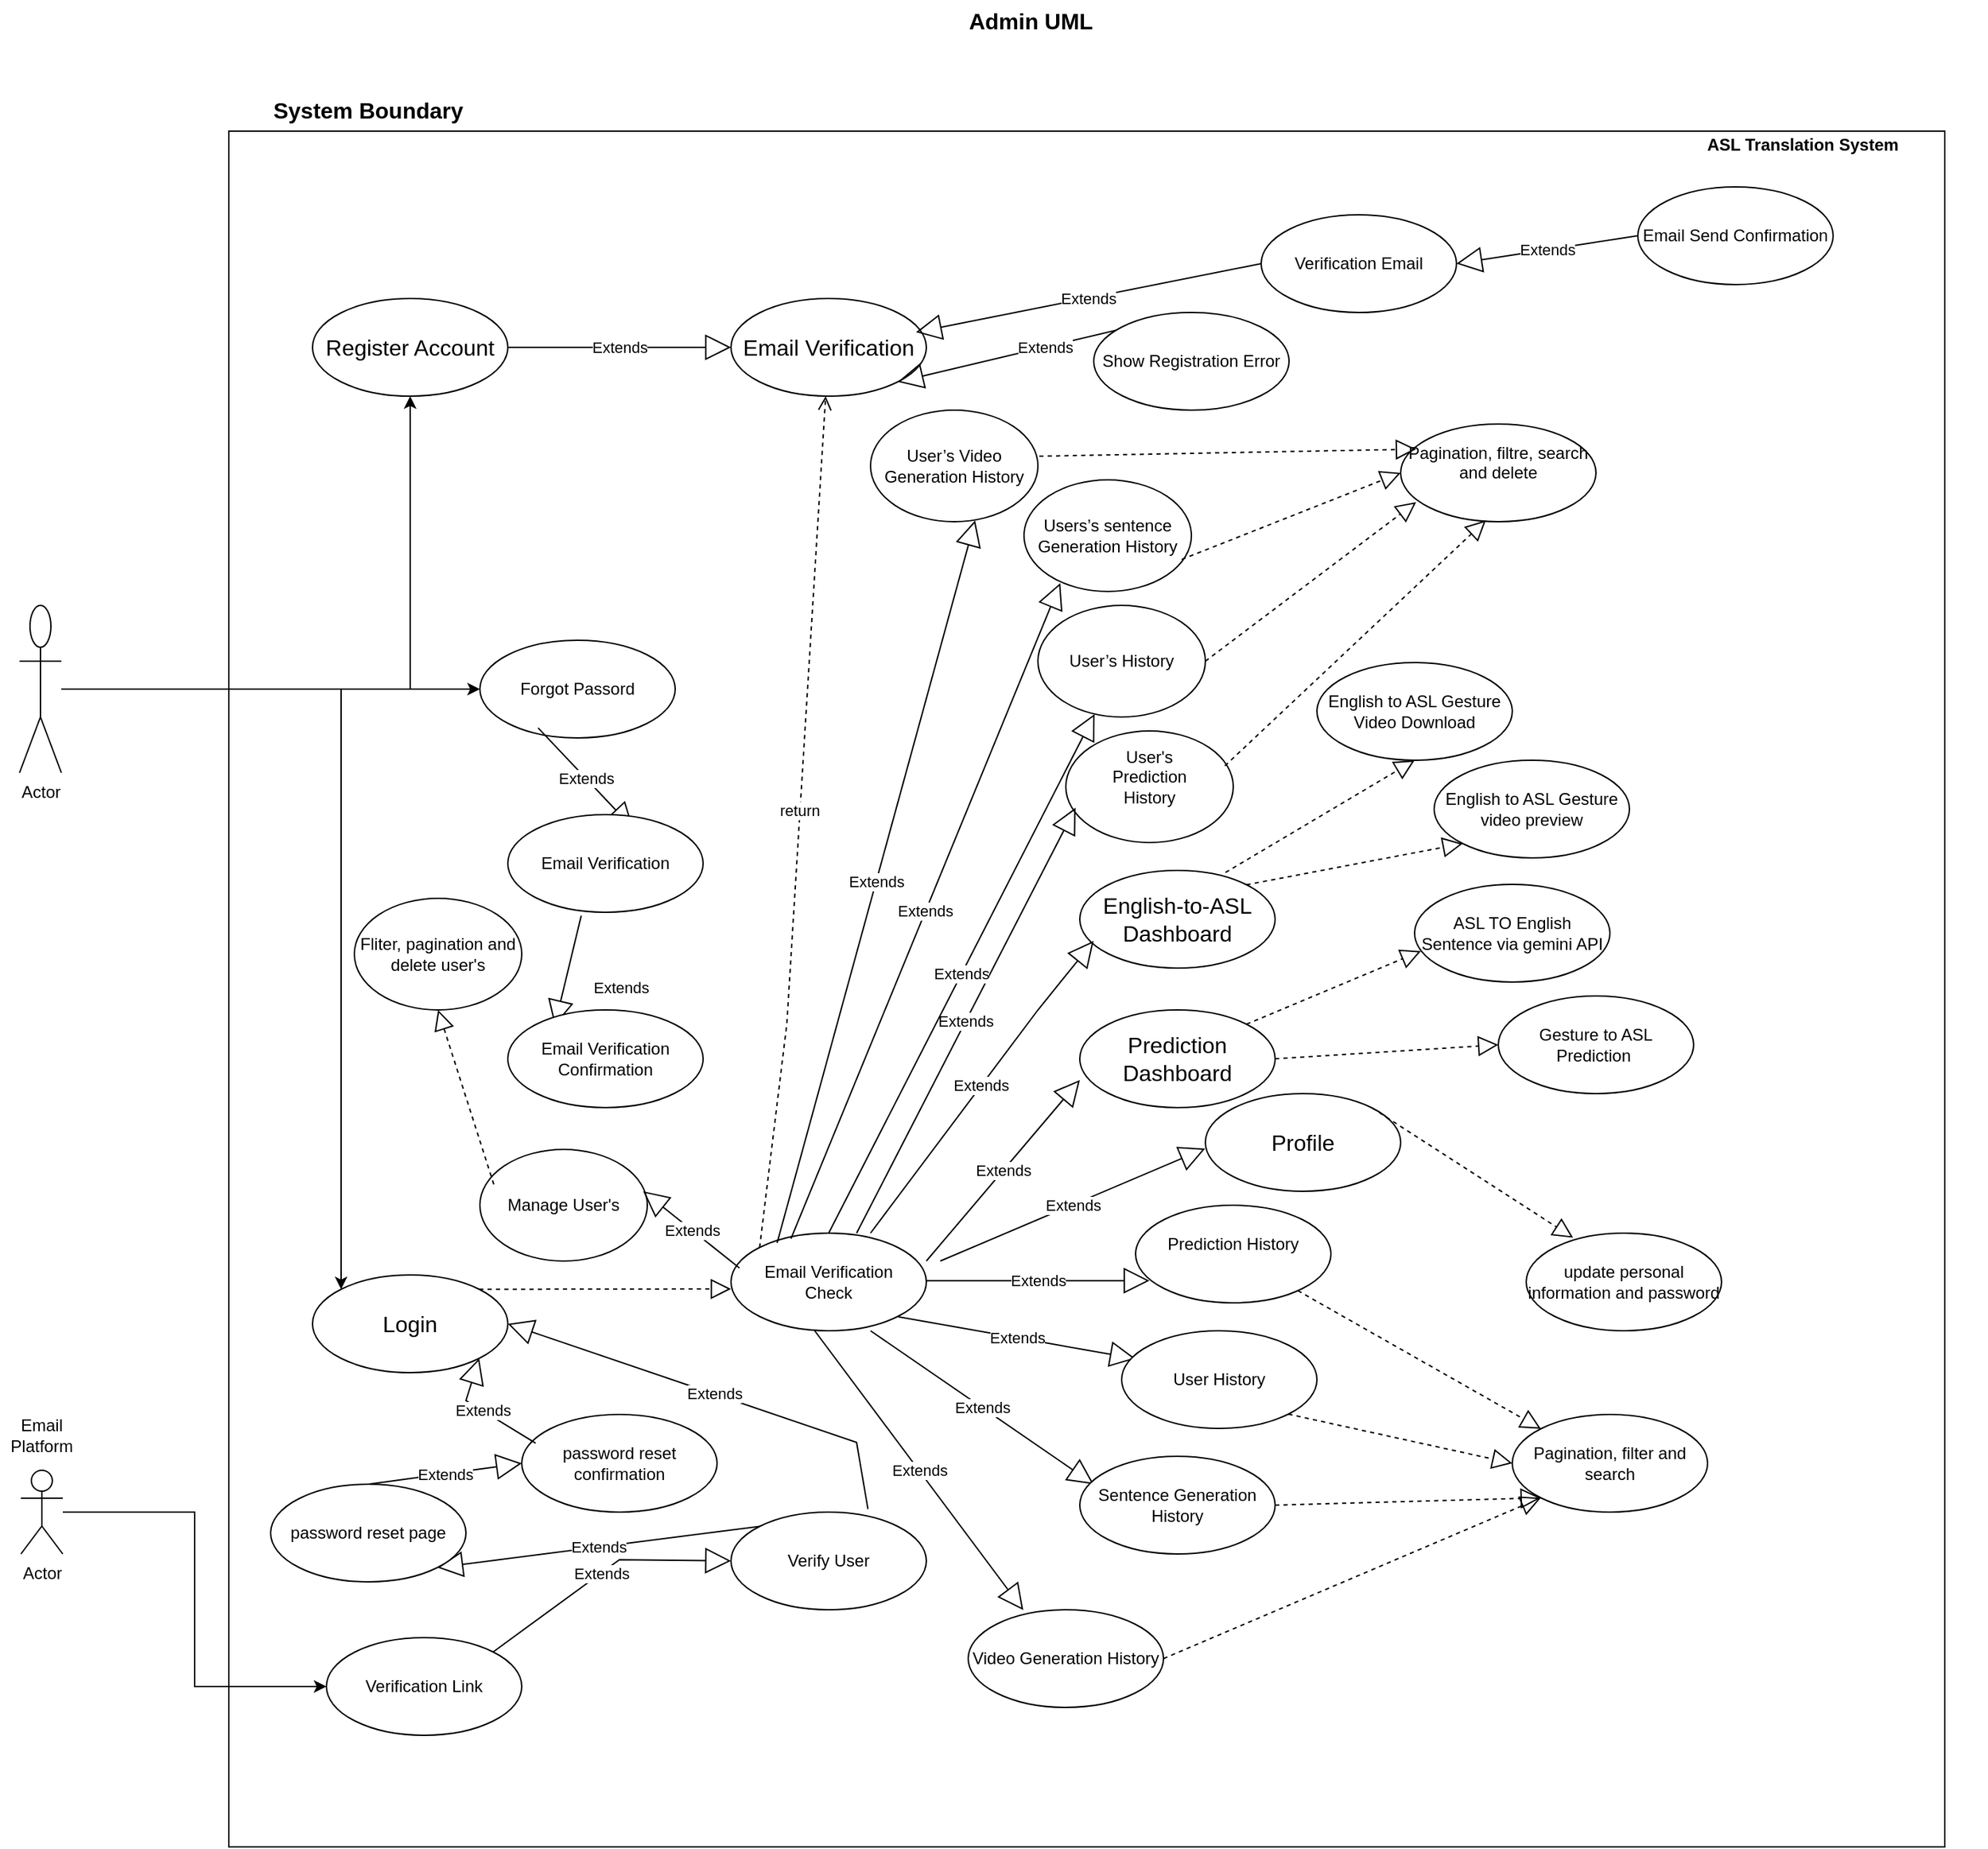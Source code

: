 <mxfile version="26.2.13">
  <diagram name="Advanced User Use Case" id="advanced-user-case">
    <mxGraphModel dx="2181" dy="2100" grid="1" gridSize="10" guides="1" tooltips="1" connect="1" arrows="1" fold="1" page="1" pageScale="1" pageWidth="827" pageHeight="1169" math="0" shadow="0">
      <root>
        <mxCell id="0" />
        <mxCell id="1" parent="0" />
        <mxCell id="LVZY9OK_TpER_lkOl7NO-1012" value="" style="whiteSpace=wrap;html=1;aspect=fixed;glass=0;fillColor=none;" parent="1" vertex="1">
          <mxGeometry x="-520" y="-520" width="1230" height="1230" as="geometry" />
        </mxCell>
        <mxCell id="LVZY9OK_TpER_lkOl7NO-1013" value="&lt;b&gt;ASL Translation System&amp;nbsp;&lt;/b&gt;" style="text;html=1;align=center;verticalAlign=middle;whiteSpace=wrap;rounded=0;" parent="1" vertex="1">
          <mxGeometry x="480" y="-530" width="260" height="40" as="geometry" />
        </mxCell>
        <mxCell id="LVZY9OK_TpER_lkOl7NO-1014" value="&lt;b&gt;&lt;font style=&quot;font-size: 16px;&quot;&gt;System Boundary&lt;/font&gt;&lt;/b&gt;" style="text;html=1;align=center;verticalAlign=middle;whiteSpace=wrap;rounded=0;" parent="1" vertex="1">
          <mxGeometry x="-530" y="-550" width="220" height="30" as="geometry" />
        </mxCell>
        <mxCell id="LVZY9OK_TpER_lkOl7NO-1015" value="&lt;b&gt;&lt;font style=&quot;font-size: 16px;&quot;&gt;Admin UML&lt;/font&gt;&lt;/b&gt;" style="text;html=1;align=center;verticalAlign=middle;whiteSpace=wrap;rounded=0;" parent="1" vertex="1">
          <mxGeometry x="-20" y="-614" width="150" height="30" as="geometry" />
        </mxCell>
        <mxCell id="LVZY9OK_TpER_lkOl7NO-1038" style="edgeStyle=orthogonalEdgeStyle;rounded=0;orthogonalLoop=1;jettySize=auto;html=1;entryX=0.5;entryY=1;entryDx=0;entryDy=0;" parent="1" source="LVZY9OK_TpER_lkOl7NO-1016" target="LVZY9OK_TpER_lkOl7NO-1034" edge="1">
          <mxGeometry relative="1" as="geometry" />
        </mxCell>
        <mxCell id="LVZY9OK_TpER_lkOl7NO-1039" style="edgeStyle=orthogonalEdgeStyle;rounded=0;orthogonalLoop=1;jettySize=auto;html=1;entryX=0;entryY=0;entryDx=0;entryDy=0;" parent="1" source="LVZY9OK_TpER_lkOl7NO-1016" target="LVZY9OK_TpER_lkOl7NO-1035" edge="1">
          <mxGeometry relative="1" as="geometry" />
        </mxCell>
        <mxCell id="LVZY9OK_TpER_lkOl7NO-1093" style="edgeStyle=orthogonalEdgeStyle;rounded=0;orthogonalLoop=1;jettySize=auto;html=1;" parent="1" source="LVZY9OK_TpER_lkOl7NO-1016" target="LVZY9OK_TpER_lkOl7NO-1092" edge="1">
          <mxGeometry relative="1" as="geometry" />
        </mxCell>
        <mxCell id="LVZY9OK_TpER_lkOl7NO-1016" value="Actor" style="shape=umlActor;verticalLabelPosition=bottom;verticalAlign=top;html=1;outlineConnect=0;" parent="1" vertex="1">
          <mxGeometry x="-670" y="-180" width="30" height="120" as="geometry" />
        </mxCell>
        <mxCell id="LVZY9OK_TpER_lkOl7NO-1034" value="&lt;span style=&quot;text-align: start; font-size: medium;&quot;&gt;Register Account&lt;/span&gt;" style="ellipse;whiteSpace=wrap;html=1;" parent="1" vertex="1">
          <mxGeometry x="-460" y="-400" width="140" height="70" as="geometry" />
        </mxCell>
        <mxCell id="LVZY9OK_TpER_lkOl7NO-1035" value="&lt;span style=&quot;text-align: start; font-size: medium;&quot;&gt;Login&lt;/span&gt;" style="ellipse;whiteSpace=wrap;html=1;" parent="1" vertex="1">
          <mxGeometry x="-460" y="300" width="140" height="70" as="geometry" />
        </mxCell>
        <mxCell id="LVZY9OK_TpER_lkOl7NO-1036" value="Extends" style="endArrow=block;endSize=16;endFill=0;html=1;rounded=0;entryX=0;entryY=0.5;entryDx=0;entryDy=0;exitX=1;exitY=0.5;exitDx=0;exitDy=0;" parent="1" source="LVZY9OK_TpER_lkOl7NO-1034" target="LVZY9OK_TpER_lkOl7NO-1037" edge="1">
          <mxGeometry width="160" relative="1" as="geometry">
            <mxPoint x="-320" y="-365.91" as="sourcePoint" />
            <mxPoint x="-160" y="-365.91" as="targetPoint" />
          </mxGeometry>
        </mxCell>
        <mxCell id="LVZY9OK_TpER_lkOl7NO-1037" value="&lt;span style=&quot;text-align: start; font-size: medium;&quot;&gt;Email Verification&lt;/span&gt;" style="ellipse;whiteSpace=wrap;html=1;" parent="1" vertex="1">
          <mxGeometry x="-160" y="-400" width="140" height="70" as="geometry" />
        </mxCell>
        <mxCell id="LVZY9OK_TpER_lkOl7NO-1040" value="Extends" style="endArrow=block;endSize=16;endFill=0;html=1;rounded=0;exitX=0;exitY=0.5;exitDx=0;exitDy=0;entryX=0.947;entryY=0.345;entryDx=0;entryDy=0;entryPerimeter=0;" parent="1" source="LVZY9OK_TpER_lkOl7NO-1041" target="LVZY9OK_TpER_lkOl7NO-1037" edge="1">
          <mxGeometry width="160" relative="1" as="geometry">
            <mxPoint x="229.83" y="-420" as="sourcePoint" />
            <mxPoint x="-20" y="-380.49" as="targetPoint" />
            <Array as="points" />
          </mxGeometry>
        </mxCell>
        <mxCell id="LVZY9OK_TpER_lkOl7NO-1041" value="Verification Email" style="ellipse;whiteSpace=wrap;html=1;" parent="1" vertex="1">
          <mxGeometry x="220" y="-460" width="140" height="70" as="geometry" />
        </mxCell>
        <mxCell id="LVZY9OK_TpER_lkOl7NO-1042" value="Extends" style="endArrow=block;endSize=16;endFill=0;html=1;rounded=0;exitX=0.5;exitY=0;exitDx=0;exitDy=0;entryX=1;entryY=1;entryDx=0;entryDy=0;" parent="1" source="LVZY9OK_TpER_lkOl7NO-1043" target="LVZY9OK_TpER_lkOl7NO-1037" edge="1">
          <mxGeometry width="160" relative="1" as="geometry">
            <mxPoint y="-140" as="sourcePoint" />
            <mxPoint x="-30" y="-350" as="targetPoint" />
            <Array as="points" />
          </mxGeometry>
        </mxCell>
        <mxCell id="LVZY9OK_TpER_lkOl7NO-1043" value="Show Registration Error" style="ellipse;whiteSpace=wrap;html=1;" parent="1" vertex="1">
          <mxGeometry x="100" y="-390" width="140" height="70" as="geometry" />
        </mxCell>
        <mxCell id="LVZY9OK_TpER_lkOl7NO-1044" value="Extends" style="endArrow=block;endSize=16;endFill=0;html=1;rounded=0;entryX=1;entryY=0.5;entryDx=0;entryDy=0;exitX=0;exitY=0.5;exitDx=0;exitDy=0;" parent="1" source="LVZY9OK_TpER_lkOl7NO-1045" target="LVZY9OK_TpER_lkOl7NO-1041" edge="1">
          <mxGeometry width="160" relative="1" as="geometry">
            <mxPoint x="490" y="-450" as="sourcePoint" />
            <mxPoint x="360" y="-430.49" as="targetPoint" />
            <Array as="points" />
          </mxGeometry>
        </mxCell>
        <mxCell id="LVZY9OK_TpER_lkOl7NO-1045" value="Email Send Confirmation" style="ellipse;whiteSpace=wrap;html=1;" parent="1" vertex="1">
          <mxGeometry x="490" y="-480" width="140" height="70" as="geometry" />
        </mxCell>
        <mxCell id="LVZY9OK_TpER_lkOl7NO-1051" style="edgeStyle=orthogonalEdgeStyle;rounded=0;orthogonalLoop=1;jettySize=auto;html=1;entryX=0;entryY=0.5;entryDx=0;entryDy=0;" parent="1" source="LVZY9OK_TpER_lkOl7NO-1046" target="LVZY9OK_TpER_lkOl7NO-1050" edge="1">
          <mxGeometry relative="1" as="geometry" />
        </mxCell>
        <mxCell id="LVZY9OK_TpER_lkOl7NO-1046" value="Actor" style="shape=umlActor;verticalLabelPosition=bottom;verticalAlign=top;html=1;" parent="1" vertex="1">
          <mxGeometry x="-669" y="440" width="30" height="60" as="geometry" />
        </mxCell>
        <mxCell id="LVZY9OK_TpER_lkOl7NO-1049" value="Email Platform" style="text;html=1;align=center;verticalAlign=middle;whiteSpace=wrap;rounded=0;" parent="1" vertex="1">
          <mxGeometry x="-684" y="400" width="60" height="30" as="geometry" />
        </mxCell>
        <mxCell id="LVZY9OK_TpER_lkOl7NO-1050" value="Verification Link" style="ellipse;whiteSpace=wrap;html=1;" parent="1" vertex="1">
          <mxGeometry x="-450" y="560" width="140" height="70" as="geometry" />
        </mxCell>
        <mxCell id="LVZY9OK_TpER_lkOl7NO-1052" value="Extends" style="endArrow=block;endSize=16;endFill=0;html=1;rounded=0;exitX=1;exitY=0;exitDx=0;exitDy=0;entryX=0;entryY=0.5;entryDx=0;entryDy=0;" parent="1" source="LVZY9OK_TpER_lkOl7NO-1050" target="LVZY9OK_TpER_lkOl7NO-1053" edge="1">
          <mxGeometry width="160" relative="1" as="geometry">
            <mxPoint x="-320" y="504.09" as="sourcePoint" />
            <mxPoint x="-160" y="504.09" as="targetPoint" />
            <Array as="points">
              <mxPoint x="-240" y="504.09" />
            </Array>
          </mxGeometry>
        </mxCell>
        <mxCell id="LVZY9OK_TpER_lkOl7NO-1053" value="Verify User" style="ellipse;whiteSpace=wrap;html=1;" parent="1" vertex="1">
          <mxGeometry x="-160" y="470" width="140" height="70" as="geometry" />
        </mxCell>
        <mxCell id="LVZY9OK_TpER_lkOl7NO-1054" value="Extends" style="endArrow=block;endSize=16;endFill=0;html=1;rounded=0;exitX=0.701;exitY=-0.031;exitDx=0;exitDy=0;exitPerimeter=0;entryX=1;entryY=0.5;entryDx=0;entryDy=0;" parent="1" source="LVZY9OK_TpER_lkOl7NO-1053" target="LVZY9OK_TpER_lkOl7NO-1035" edge="1">
          <mxGeometry width="160" relative="1" as="geometry">
            <mxPoint x="-270" y="360" as="sourcePoint" />
            <mxPoint x="-120" y="360" as="targetPoint" />
            <Array as="points">
              <mxPoint x="-70" y="420" />
            </Array>
          </mxGeometry>
        </mxCell>
        <mxCell id="LVZY9OK_TpER_lkOl7NO-1055" value="" style="endArrow=block;dashed=1;endFill=0;endSize=12;html=1;rounded=0;exitX=1;exitY=0;exitDx=0;exitDy=0;" parent="1" source="LVZY9OK_TpER_lkOl7NO-1035" edge="1">
          <mxGeometry width="160" relative="1" as="geometry">
            <mxPoint x="-320" y="310" as="sourcePoint" />
            <mxPoint x="-160" y="310" as="targetPoint" />
          </mxGeometry>
        </mxCell>
        <mxCell id="LVZY9OK_TpER_lkOl7NO-1056" value="Email Verification&lt;div&gt;Check&lt;/div&gt;" style="ellipse;whiteSpace=wrap;html=1;" parent="1" vertex="1">
          <mxGeometry x="-160" y="270" width="140" height="70" as="geometry" />
        </mxCell>
        <mxCell id="LVZY9OK_TpER_lkOl7NO-1057" value="return" style="html=1;verticalAlign=bottom;endArrow=open;dashed=1;endSize=8;curved=0;rounded=0;exitX=0;exitY=0;exitDx=0;exitDy=0;" parent="1" source="LVZY9OK_TpER_lkOl7NO-1056" target="LVZY9OK_TpER_lkOl7NO-1037" edge="1">
          <mxGeometry relative="1" as="geometry">
            <mxPoint x="100" y="150" as="sourcePoint" />
            <mxPoint x="90" y="150" as="targetPoint" />
            <Array as="points">
              <mxPoint x="-120" y="120" />
            </Array>
          </mxGeometry>
        </mxCell>
        <mxCell id="LVZY9OK_TpER_lkOl7NO-1059" value="Extends" style="endArrow=block;endSize=16;endFill=0;html=1;rounded=0;" parent="1" edge="1">
          <mxGeometry width="160" relative="1" as="geometry">
            <mxPoint x="-20" y="304.09" as="sourcePoint" />
            <mxPoint x="140" y="304.09" as="targetPoint" />
          </mxGeometry>
        </mxCell>
        <mxCell id="LVZY9OK_TpER_lkOl7NO-1060" value="&lt;span style=&quot;text-align: start; font-size: medium;&quot;&gt;Profile&lt;/span&gt;" style="ellipse;whiteSpace=wrap;html=1;" parent="1" vertex="1">
          <mxGeometry x="180" y="170" width="140" height="70" as="geometry" />
        </mxCell>
        <mxCell id="LVZY9OK_TpER_lkOl7NO-1063" value="Extends" style="endArrow=block;endSize=16;endFill=0;html=1;rounded=0;entryX=0.496;entryY=0.553;entryDx=0;entryDy=0;entryPerimeter=0;" parent="1" target="LVZY9OK_TpER_lkOl7NO-1012" edge="1">
          <mxGeometry width="160" relative="1" as="geometry">
            <mxPoint x="-20" y="290" as="sourcePoint" />
            <mxPoint x="140" y="290" as="targetPoint" />
          </mxGeometry>
        </mxCell>
        <mxCell id="LVZY9OK_TpER_lkOl7NO-1064" value="&lt;div style=&quot;&quot;&gt;&lt;font size=&quot;3&quot;&gt;Prediction Dashboard&lt;/font&gt;&lt;/div&gt;" style="ellipse;whiteSpace=wrap;html=1;align=center;" parent="1" vertex="1">
          <mxGeometry x="90" y="110" width="140" height="70" as="geometry" />
        </mxCell>
        <mxCell id="LVZY9OK_TpER_lkOl7NO-1065" value="Extends" style="endArrow=block;endSize=16;endFill=0;html=1;rounded=0;" parent="1" edge="1">
          <mxGeometry width="160" relative="1" as="geometry">
            <mxPoint x="-40" y="330" as="sourcePoint" />
            <mxPoint x="130" y="360" as="targetPoint" />
          </mxGeometry>
        </mxCell>
        <mxCell id="LVZY9OK_TpER_lkOl7NO-1066" value="&lt;span style=&quot;font-size: medium;&quot;&gt;English-to-ASL Dashboard&lt;/span&gt;" style="ellipse;whiteSpace=wrap;html=1;align=center;" parent="1" vertex="1">
          <mxGeometry x="90" y="10" width="140" height="70" as="geometry" />
        </mxCell>
        <mxCell id="LVZY9OK_TpER_lkOl7NO-1067" value="Extends" style="endArrow=block;endSize=16;endFill=0;html=1;rounded=0;entryX=0.569;entryY=0.593;entryDx=0;entryDy=0;entryPerimeter=0;" parent="1" target="LVZY9OK_TpER_lkOl7NO-1012" edge="1">
          <mxGeometry width="160" relative="1" as="geometry">
            <mxPoint x="-10" y="290" as="sourcePoint" />
            <mxPoint x="80" y="250" as="targetPoint" />
          </mxGeometry>
        </mxCell>
        <mxCell id="LVZY9OK_TpER_lkOl7NO-1068" value="Prediction History&lt;div&gt;&lt;br&gt;&lt;/div&gt;" style="ellipse;whiteSpace=wrap;html=1;" parent="1" vertex="1">
          <mxGeometry x="130" y="250" width="140" height="70" as="geometry" />
        </mxCell>
        <mxCell id="LVZY9OK_TpER_lkOl7NO-1069" value="Extends" style="endArrow=block;endSize=16;endFill=0;html=1;rounded=0;entryX=0.504;entryY=0.472;entryDx=0;entryDy=0;entryPerimeter=0;" parent="1" target="LVZY9OK_TpER_lkOl7NO-1012" edge="1">
          <mxGeometry width="160" relative="1" as="geometry">
            <mxPoint x="-60" y="270" as="sourcePoint" />
            <mxPoint x="50" y="140" as="targetPoint" />
            <Array as="points">
              <mxPoint x="60" y="110" />
            </Array>
          </mxGeometry>
        </mxCell>
        <mxCell id="LVZY9OK_TpER_lkOl7NO-1070" value="User History" style="ellipse;whiteSpace=wrap;html=1;" parent="1" vertex="1">
          <mxGeometry x="120" y="340" width="140" height="70" as="geometry" />
        </mxCell>
        <mxCell id="LVZY9OK_TpER_lkOl7NO-1071" value="Extends" style="endArrow=block;endSize=16;endFill=0;html=1;rounded=0;" parent="1" edge="1">
          <mxGeometry width="160" relative="1" as="geometry">
            <mxPoint x="-60" y="340" as="sourcePoint" />
            <mxPoint x="100" y="450" as="targetPoint" />
          </mxGeometry>
        </mxCell>
        <mxCell id="LVZY9OK_TpER_lkOl7NO-1072" value="Sentence Generation History" style="ellipse;whiteSpace=wrap;html=1;" parent="1" vertex="1">
          <mxGeometry x="90" y="430" width="140" height="70" as="geometry" />
        </mxCell>
        <mxCell id="LVZY9OK_TpER_lkOl7NO-1073" value="Extends" style="endArrow=block;endSize=16;endFill=0;html=1;rounded=0;entryX=0.463;entryY=0.862;entryDx=0;entryDy=0;entryPerimeter=0;" parent="1" target="LVZY9OK_TpER_lkOl7NO-1012" edge="1">
          <mxGeometry width="160" relative="1" as="geometry">
            <mxPoint x="-100" y="340" as="sourcePoint" />
            <mxPoint x="60" y="450" as="targetPoint" />
          </mxGeometry>
        </mxCell>
        <mxCell id="LVZY9OK_TpER_lkOl7NO-1074" value="Video Generation History" style="ellipse;whiteSpace=wrap;html=1;" parent="1" vertex="1">
          <mxGeometry x="10" y="540" width="140" height="70" as="geometry" />
        </mxCell>
        <mxCell id="LVZY9OK_TpER_lkOl7NO-1075" value="" style="endArrow=block;dashed=1;endFill=0;endSize=12;html=1;rounded=0;entryX=0;entryY=0;entryDx=0;entryDy=0;" parent="1" source="LVZY9OK_TpER_lkOl7NO-1068" target="LVZY9OK_TpER_lkOl7NO-1081" edge="1">
          <mxGeometry width="160" relative="1" as="geometry">
            <mxPoint x="254" y="304" as="sourcePoint" />
            <mxPoint x="370" y="350" as="targetPoint" />
          </mxGeometry>
        </mxCell>
        <mxCell id="LVZY9OK_TpER_lkOl7NO-1076" value="" style="endArrow=block;dashed=1;endFill=0;endSize=12;html=1;rounded=0;entryX=0;entryY=0.5;entryDx=0;entryDy=0;exitX=1;exitY=1;exitDx=0;exitDy=0;" parent="1" source="LVZY9OK_TpER_lkOl7NO-1070" target="LVZY9OK_TpER_lkOl7NO-1081" edge="1">
          <mxGeometry width="160" relative="1" as="geometry">
            <mxPoint x="234" y="405" as="sourcePoint" />
            <mxPoint x="400" y="425" as="targetPoint" />
          </mxGeometry>
        </mxCell>
        <mxCell id="LVZY9OK_TpER_lkOl7NO-1077" value="" style="endArrow=block;dashed=1;endFill=0;endSize=12;html=1;rounded=0;exitX=1;exitY=0.5;exitDx=0;exitDy=0;entryX=0;entryY=1;entryDx=0;entryDy=0;" parent="1" source="LVZY9OK_TpER_lkOl7NO-1072" target="LVZY9OK_TpER_lkOl7NO-1081" edge="1">
          <mxGeometry width="160" relative="1" as="geometry">
            <mxPoint x="230" y="460" as="sourcePoint" />
            <mxPoint x="400" y="440" as="targetPoint" />
          </mxGeometry>
        </mxCell>
        <mxCell id="LVZY9OK_TpER_lkOl7NO-1080" value="" style="endArrow=block;dashed=1;endFill=0;endSize=12;html=1;rounded=0;exitX=1;exitY=0.5;exitDx=0;exitDy=0;entryX=0;entryY=1;entryDx=0;entryDy=0;" parent="1" source="LVZY9OK_TpER_lkOl7NO-1074" target="LVZY9OK_TpER_lkOl7NO-1081" edge="1">
          <mxGeometry width="160" relative="1" as="geometry">
            <mxPoint x="160" y="570" as="sourcePoint" />
            <mxPoint x="400" y="450" as="targetPoint" />
          </mxGeometry>
        </mxCell>
        <mxCell id="LVZY9OK_TpER_lkOl7NO-1081" value="Pagination, filter and search" style="ellipse;whiteSpace=wrap;html=1;" parent="1" vertex="1">
          <mxGeometry x="400" y="400" width="140" height="70" as="geometry" />
        </mxCell>
        <mxCell id="LVZY9OK_TpER_lkOl7NO-1082" value="" style="endArrow=block;dashed=1;endFill=0;endSize=12;html=1;rounded=0;entryX=0.24;entryY=0.047;entryDx=0;entryDy=0;entryPerimeter=0;exitX=1;exitY=0;exitDx=0;exitDy=0;" parent="1" source="LVZY9OK_TpER_lkOl7NO-1060" target="LVZY9OK_TpER_lkOl7NO-1083" edge="1">
          <mxGeometry width="160" relative="1" as="geometry">
            <mxPoint x="300" y="210" as="sourcePoint" />
            <mxPoint x="440" y="270" as="targetPoint" />
          </mxGeometry>
        </mxCell>
        <mxCell id="LVZY9OK_TpER_lkOl7NO-1083" value="update personal information and password" style="ellipse;whiteSpace=wrap;html=1;" parent="1" vertex="1">
          <mxGeometry x="410" y="270" width="140" height="70" as="geometry" />
        </mxCell>
        <mxCell id="LVZY9OK_TpER_lkOl7NO-1084" value="" style="endArrow=block;dashed=1;endFill=0;endSize=12;html=1;rounded=0;entryX=0;entryY=0.5;entryDx=0;entryDy=0;exitX=1;exitY=0.5;exitDx=0;exitDy=0;" parent="1" source="LVZY9OK_TpER_lkOl7NO-1064" target="LVZY9OK_TpER_lkOl7NO-1085" edge="1">
          <mxGeometry width="160" relative="1" as="geometry">
            <mxPoint x="230" y="140" as="sourcePoint" />
            <mxPoint x="390" y="140" as="targetPoint" />
          </mxGeometry>
        </mxCell>
        <mxCell id="LVZY9OK_TpER_lkOl7NO-1085" value="Gesture to ASL Prediction&amp;nbsp;" style="ellipse;whiteSpace=wrap;html=1;" parent="1" vertex="1">
          <mxGeometry x="390" y="100" width="140" height="70" as="geometry" />
        </mxCell>
        <mxCell id="LVZY9OK_TpER_lkOl7NO-1086" value="" style="endArrow=block;dashed=1;endFill=0;endSize=12;html=1;rounded=0;entryX=0.032;entryY=0.683;entryDx=0;entryDy=0;entryPerimeter=0;exitX=1;exitY=0;exitDx=0;exitDy=0;" parent="1" source="LVZY9OK_TpER_lkOl7NO-1064" target="LVZY9OK_TpER_lkOl7NO-1087" edge="1">
          <mxGeometry width="160" relative="1" as="geometry">
            <mxPoint x="220" y="130" as="sourcePoint" />
            <mxPoint x="330" y="60" as="targetPoint" />
          </mxGeometry>
        </mxCell>
        <mxCell id="LVZY9OK_TpER_lkOl7NO-1087" value="ASL TO English Sentence via gemini API" style="ellipse;whiteSpace=wrap;html=1;" parent="1" vertex="1">
          <mxGeometry x="330" y="20" width="140" height="70" as="geometry" />
        </mxCell>
        <mxCell id="LVZY9OK_TpER_lkOl7NO-1088" value="" style="endArrow=block;dashed=1;endFill=0;endSize=12;html=1;rounded=0;entryX=0;entryY=1;entryDx=0;entryDy=0;exitX=1;exitY=0;exitDx=0;exitDy=0;" parent="1" source="LVZY9OK_TpER_lkOl7NO-1066" target="LVZY9OK_TpER_lkOl7NO-1089" edge="1">
          <mxGeometry width="160" relative="1" as="geometry">
            <mxPoint x="210" y="20" as="sourcePoint" />
            <mxPoint x="350" y="-10" as="targetPoint" />
          </mxGeometry>
        </mxCell>
        <mxCell id="LVZY9OK_TpER_lkOl7NO-1089" value="English to ASL Gesture video preview" style="ellipse;whiteSpace=wrap;html=1;" parent="1" vertex="1">
          <mxGeometry x="344" y="-69" width="140" height="70" as="geometry" />
        </mxCell>
        <mxCell id="LVZY9OK_TpER_lkOl7NO-1090" value="" style="endArrow=block;dashed=1;endFill=0;endSize=12;html=1;rounded=0;exitX=0.746;exitY=0.021;exitDx=0;exitDy=0;exitPerimeter=0;entryX=0.5;entryY=1;entryDx=0;entryDy=0;" parent="1" source="LVZY9OK_TpER_lkOl7NO-1066" target="LVZY9OK_TpER_lkOl7NO-1091" edge="1">
          <mxGeometry width="160" relative="1" as="geometry">
            <mxPoint x="190" as="sourcePoint" />
            <mxPoint x="310" y="-70" as="targetPoint" />
          </mxGeometry>
        </mxCell>
        <mxCell id="LVZY9OK_TpER_lkOl7NO-1091" value="English to ASL Gesture Video Download" style="ellipse;whiteSpace=wrap;html=1;" parent="1" vertex="1">
          <mxGeometry x="260" y="-139" width="140" height="70" as="geometry" />
        </mxCell>
        <mxCell id="LVZY9OK_TpER_lkOl7NO-1092" value="Forgot Passord" style="ellipse;whiteSpace=wrap;html=1;" parent="1" vertex="1">
          <mxGeometry x="-340" y="-155" width="140" height="70" as="geometry" />
        </mxCell>
        <mxCell id="LVZY9OK_TpER_lkOl7NO-1094" value="Extends" style="endArrow=block;endSize=16;endFill=0;html=1;rounded=0;exitX=0.298;exitY=0.897;exitDx=0;exitDy=0;exitPerimeter=0;entryX=0.643;entryY=0.143;entryDx=0;entryDy=0;entryPerimeter=0;" parent="1" source="LVZY9OK_TpER_lkOl7NO-1092" target="LVZY9OK_TpER_lkOl7NO-1095" edge="1">
          <mxGeometry width="160" relative="1" as="geometry">
            <mxPoint x="-350" y="-40" as="sourcePoint" />
            <mxPoint x="-190" y="-30" as="targetPoint" />
          </mxGeometry>
        </mxCell>
        <mxCell id="LVZY9OK_TpER_lkOl7NO-1095" value="Email Verification" style="ellipse;whiteSpace=wrap;html=1;" parent="1" vertex="1">
          <mxGeometry x="-320" y="-30" width="140" height="70" as="geometry" />
        </mxCell>
        <mxCell id="LVZY9OK_TpER_lkOl7NO-1096" value="Extends" style="endArrow=block;endSize=16;endFill=0;html=1;rounded=0;exitX=0.376;exitY=1.034;exitDx=0;exitDy=0;entryX=0.24;entryY=0.164;entryDx=0;entryDy=0;entryPerimeter=0;exitPerimeter=0;" parent="1" source="LVZY9OK_TpER_lkOl7NO-1095" target="LVZY9OK_TpER_lkOl7NO-1097" edge="1">
          <mxGeometry x="0.071" y="40" width="160" relative="1" as="geometry">
            <mxPoint x="-288" y="-82" as="sourcePoint" />
            <mxPoint x="-220" y="-10" as="targetPoint" />
            <mxPoint as="offset" />
          </mxGeometry>
        </mxCell>
        <mxCell id="LVZY9OK_TpER_lkOl7NO-1097" value="Email Verification Confirmation" style="ellipse;whiteSpace=wrap;html=1;" parent="1" vertex="1">
          <mxGeometry x="-320" y="110" width="140" height="70" as="geometry" />
        </mxCell>
        <mxCell id="LVZY9OK_TpER_lkOl7NO-1098" value="Extends" style="endArrow=block;endSize=16;endFill=0;html=1;rounded=0;exitX=0;exitY=0;exitDx=0;exitDy=0;entryX=1;entryY=1;entryDx=0;entryDy=0;" parent="1" source="LVZY9OK_TpER_lkOl7NO-1053" target="LVZY9OK_TpER_lkOl7NO-1099" edge="1">
          <mxGeometry width="160" relative="1" as="geometry">
            <mxPoint x="-410" y="610" as="sourcePoint" />
            <mxPoint x="-250" y="610" as="targetPoint" />
          </mxGeometry>
        </mxCell>
        <mxCell id="LVZY9OK_TpER_lkOl7NO-1099" value="password reset page" style="ellipse;whiteSpace=wrap;html=1;" parent="1" vertex="1">
          <mxGeometry x="-490" y="450" width="140" height="70" as="geometry" />
        </mxCell>
        <mxCell id="LVZY9OK_TpER_lkOl7NO-1102" value="Extends" style="endArrow=block;endSize=16;endFill=0;html=1;rounded=0;exitX=0.5;exitY=0;exitDx=0;exitDy=0;entryX=0;entryY=0.5;entryDx=0;entryDy=0;" parent="1" source="LVZY9OK_TpER_lkOl7NO-1099" target="LVZY9OK_TpER_lkOl7NO-1103" edge="1">
          <mxGeometry width="160" relative="1" as="geometry">
            <mxPoint x="-460" y="430" as="sourcePoint" />
            <mxPoint x="-300" y="430" as="targetPoint" />
          </mxGeometry>
        </mxCell>
        <mxCell id="LVZY9OK_TpER_lkOl7NO-1103" value="password reset confirmation" style="ellipse;whiteSpace=wrap;html=1;" parent="1" vertex="1">
          <mxGeometry x="-310" y="400" width="140" height="70" as="geometry" />
        </mxCell>
        <mxCell id="LVZY9OK_TpER_lkOl7NO-1104" value="Extends" style="endArrow=block;endSize=16;endFill=0;html=1;rounded=0;exitX=0.071;exitY=0.294;exitDx=0;exitDy=0;exitPerimeter=0;entryX=1;entryY=1;entryDx=0;entryDy=0;" parent="1" source="LVZY9OK_TpER_lkOl7NO-1103" target="LVZY9OK_TpER_lkOl7NO-1035" edge="1">
          <mxGeometry width="160" relative="1" as="geometry">
            <mxPoint x="-460" y="398.18" as="sourcePoint" />
            <mxPoint x="-300" y="398.18" as="targetPoint" />
            <Array as="points">
              <mxPoint x="-350" y="390" />
            </Array>
          </mxGeometry>
        </mxCell>
        <mxCell id="wM5ew1Cirk2p3UUm1jzB-3" value="" style="ellipse;whiteSpace=wrap;html=1;" vertex="1" parent="1">
          <mxGeometry x="80" y="-90" width="120" height="80" as="geometry" />
        </mxCell>
        <mxCell id="wM5ew1Cirk2p3UUm1jzB-4" value="User&#39;s Prediction History&lt;div&gt;&lt;br&gt;&lt;/div&gt;" style="text;html=1;align=center;verticalAlign=middle;whiteSpace=wrap;rounded=0;" vertex="1" parent="1">
          <mxGeometry x="110" y="-65" width="60" height="30" as="geometry" />
        </mxCell>
        <mxCell id="wM5ew1Cirk2p3UUm1jzB-5" value="Extends" style="endArrow=block;endSize=16;endFill=0;html=1;rounded=0;entryX=0.058;entryY=0.688;entryDx=0;entryDy=0;entryPerimeter=0;exitX=0.643;exitY=0;exitDx=0;exitDy=0;exitPerimeter=0;" edge="1" parent="1" source="LVZY9OK_TpER_lkOl7NO-1056" target="wM5ew1Cirk2p3UUm1jzB-3">
          <mxGeometry width="160" relative="1" as="geometry">
            <mxPoint x="-100" y="219" as="sourcePoint" />
            <mxPoint x="60" y="10" as="targetPoint" />
          </mxGeometry>
        </mxCell>
        <mxCell id="wM5ew1Cirk2p3UUm1jzB-6" value="User’s History" style="ellipse;whiteSpace=wrap;html=1;" vertex="1" parent="1">
          <mxGeometry x="60" y="-180" width="120" height="80" as="geometry" />
        </mxCell>
        <mxCell id="wM5ew1Cirk2p3UUm1jzB-7" value="Extends" style="endArrow=block;endSize=16;endFill=0;html=1;rounded=0;exitX=0.5;exitY=0;exitDx=0;exitDy=0;" edge="1" parent="1" source="LVZY9OK_TpER_lkOl7NO-1056" target="wM5ew1Cirk2p3UUm1jzB-6">
          <mxGeometry width="160" relative="1" as="geometry">
            <mxPoint x="-110" y="280" as="sourcePoint" />
            <mxPoint x="60" y="-107.5" as="targetPoint" />
          </mxGeometry>
        </mxCell>
        <mxCell id="wM5ew1Cirk2p3UUm1jzB-8" value="Users’s sentence Generation History" style="ellipse;whiteSpace=wrap;html=1;" vertex="1" parent="1">
          <mxGeometry x="50" y="-270" width="120" height="80" as="geometry" />
        </mxCell>
        <mxCell id="wM5ew1Cirk2p3UUm1jzB-9" value="Extends" style="endArrow=block;endSize=16;endFill=0;html=1;rounded=0;exitX=0.307;exitY=0.057;exitDx=0;exitDy=0;exitPerimeter=0;entryX=0.217;entryY=0.925;entryDx=0;entryDy=0;entryPerimeter=0;" edge="1" parent="1" source="LVZY9OK_TpER_lkOl7NO-1056" target="wM5ew1Cirk2p3UUm1jzB-8">
          <mxGeometry width="160" relative="1" as="geometry">
            <mxPoint x="-149" y="212" as="sourcePoint" />
            <mxPoint x="60" y="-170" as="targetPoint" />
          </mxGeometry>
        </mxCell>
        <mxCell id="wM5ew1Cirk2p3UUm1jzB-10" value="User’s Video Generation History" style="ellipse;whiteSpace=wrap;html=1;" vertex="1" parent="1">
          <mxGeometry x="-60" y="-320" width="120" height="80" as="geometry" />
        </mxCell>
        <mxCell id="wM5ew1Cirk2p3UUm1jzB-11" value="Extends" style="endArrow=block;endSize=16;endFill=0;html=1;rounded=0;exitX=0.236;exitY=0.1;exitDx=0;exitDy=0;exitPerimeter=0;entryX=0.625;entryY=0.988;entryDx=0;entryDy=0;entryPerimeter=0;" edge="1" parent="1" source="LVZY9OK_TpER_lkOl7NO-1056" target="wM5ew1Cirk2p3UUm1jzB-10">
          <mxGeometry width="160" relative="1" as="geometry">
            <mxPoint x="-160" y="250" as="sourcePoint" />
            <mxPoint x="33" y="-220" as="targetPoint" />
          </mxGeometry>
        </mxCell>
        <mxCell id="wM5ew1Cirk2p3UUm1jzB-12" value="Pagination, filtre, search and delete&lt;div&gt;&lt;br&gt;&lt;/div&gt;" style="ellipse;whiteSpace=wrap;html=1;" vertex="1" parent="1">
          <mxGeometry x="320" y="-310" width="140" height="70" as="geometry" />
        </mxCell>
        <mxCell id="wM5ew1Cirk2p3UUm1jzB-13" value="" style="endArrow=block;dashed=1;endFill=0;endSize=12;html=1;rounded=0;exitX=0.95;exitY=0.313;exitDx=0;exitDy=0;exitPerimeter=0;entryX=0.436;entryY=0.986;entryDx=0;entryDy=0;entryPerimeter=0;" edge="1" parent="1" source="wM5ew1Cirk2p3UUm1jzB-3" target="wM5ew1Cirk2p3UUm1jzB-12">
          <mxGeometry width="160" relative="1" as="geometry">
            <mxPoint x="200" y="-100" as="sourcePoint" />
            <mxPoint x="336" y="-180" as="targetPoint" />
          </mxGeometry>
        </mxCell>
        <mxCell id="wM5ew1Cirk2p3UUm1jzB-14" value="" style="endArrow=block;dashed=1;endFill=0;endSize=12;html=1;rounded=0;exitX=1;exitY=0.5;exitDx=0;exitDy=0;entryX=0.079;entryY=0.8;entryDx=0;entryDy=0;entryPerimeter=0;" edge="1" parent="1" source="wM5ew1Cirk2p3UUm1jzB-6" target="wM5ew1Cirk2p3UUm1jzB-12">
          <mxGeometry width="160" relative="1" as="geometry">
            <mxPoint x="170" y="-85" as="sourcePoint" />
            <mxPoint x="357" y="-261" as="targetPoint" />
          </mxGeometry>
        </mxCell>
        <mxCell id="wM5ew1Cirk2p3UUm1jzB-15" value="" style="endArrow=block;dashed=1;endFill=0;endSize=12;html=1;rounded=0;exitX=0.942;exitY=0.713;exitDx=0;exitDy=0;entryX=0;entryY=0.5;entryDx=0;entryDy=0;exitPerimeter=0;" edge="1" parent="1" source="wM5ew1Cirk2p3UUm1jzB-8" target="wM5ew1Cirk2p3UUm1jzB-12">
          <mxGeometry width="160" relative="1" as="geometry">
            <mxPoint x="160" y="-196" as="sourcePoint" />
            <mxPoint x="311" y="-310" as="targetPoint" />
          </mxGeometry>
        </mxCell>
        <mxCell id="wM5ew1Cirk2p3UUm1jzB-16" value="" style="endArrow=block;dashed=1;endFill=0;endSize=12;html=1;rounded=0;exitX=1.008;exitY=0.413;exitDx=0;exitDy=0;entryX=0.079;entryY=0.257;entryDx=0;entryDy=0;exitPerimeter=0;entryPerimeter=0;" edge="1" parent="1" source="wM5ew1Cirk2p3UUm1jzB-10" target="wM5ew1Cirk2p3UUm1jzB-12">
          <mxGeometry width="160" relative="1" as="geometry">
            <mxPoint x="173" y="-203" as="sourcePoint" />
            <mxPoint x="330" y="-265" as="targetPoint" />
          </mxGeometry>
        </mxCell>
        <mxCell id="wM5ew1Cirk2p3UUm1jzB-17" value="Manage User&#39;s" style="ellipse;whiteSpace=wrap;html=1;" vertex="1" parent="1">
          <mxGeometry x="-340" y="210" width="120" height="80" as="geometry" />
        </mxCell>
        <mxCell id="wM5ew1Cirk2p3UUm1jzB-18" value="Extends" style="endArrow=block;endSize=16;endFill=0;html=1;rounded=0;entryX=0.975;entryY=0.375;entryDx=0;entryDy=0;entryPerimeter=0;exitX=0.043;exitY=0.357;exitDx=0;exitDy=0;exitPerimeter=0;" edge="1" parent="1" source="LVZY9OK_TpER_lkOl7NO-1056" target="wM5ew1Cirk2p3UUm1jzB-17">
          <mxGeometry width="160" relative="1" as="geometry">
            <mxPoint x="-30" y="340" as="sourcePoint" />
            <mxPoint x="140" y="370" as="targetPoint" />
          </mxGeometry>
        </mxCell>
        <mxCell id="wM5ew1Cirk2p3UUm1jzB-19" value="Fliter, pagination and delete user&#39;s" style="ellipse;whiteSpace=wrap;html=1;" vertex="1" parent="1">
          <mxGeometry x="-430" y="30" width="120" height="80" as="geometry" />
        </mxCell>
        <mxCell id="wM5ew1Cirk2p3UUm1jzB-21" value="" style="endArrow=block;dashed=1;endFill=0;endSize=12;html=1;rounded=0;entryX=0.5;entryY=1;entryDx=0;entryDy=0;exitX=0.083;exitY=0.313;exitDx=0;exitDy=0;exitPerimeter=0;" edge="1" parent="1" source="wM5ew1Cirk2p3UUm1jzB-17" target="wM5ew1Cirk2p3UUm1jzB-19">
          <mxGeometry width="160" relative="1" as="geometry">
            <mxPoint x="-430" y="140" as="sourcePoint" />
            <mxPoint x="-285" y="233" as="targetPoint" />
          </mxGeometry>
        </mxCell>
      </root>
    </mxGraphModel>
  </diagram>
</mxfile>
